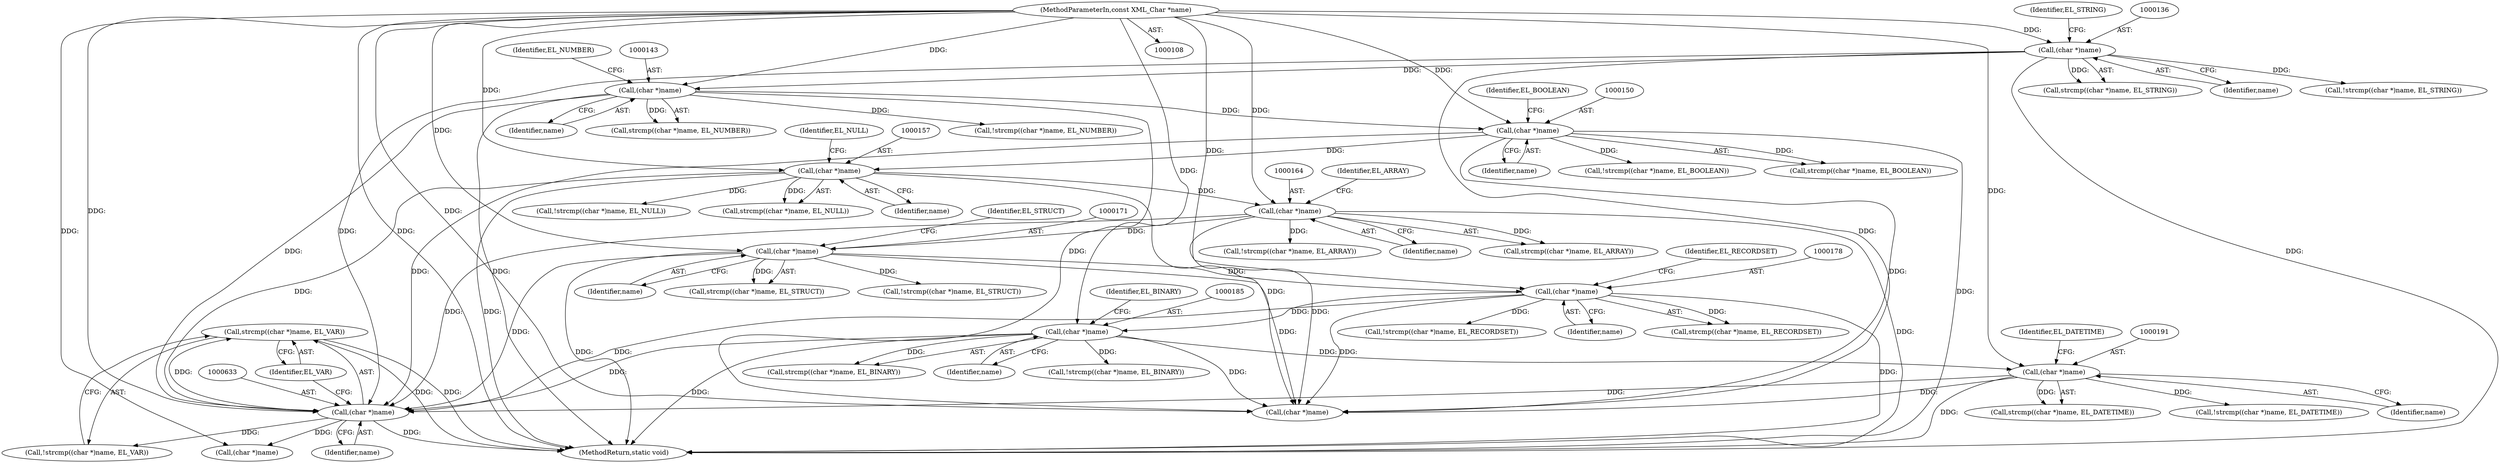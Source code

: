 digraph "0_php-src_8d2539fa0faf3f63e1d1e7635347c5b9e777d47b@API" {
"1000631" [label="(Call,strcmp((char *)name, EL_VAR))"];
"1000632" [label="(Call,(char *)name)"];
"1000184" [label="(Call,(char *)name)"];
"1000177" [label="(Call,(char *)name)"];
"1000170" [label="(Call,(char *)name)"];
"1000163" [label="(Call,(char *)name)"];
"1000156" [label="(Call,(char *)name)"];
"1000149" [label="(Call,(char *)name)"];
"1000142" [label="(Call,(char *)name)"];
"1000135" [label="(Call,(char *)name)"];
"1000110" [label="(MethodParameterIn,const XML_Char *name)"];
"1000190" [label="(Call,(char *)name)"];
"1000175" [label="(Call,!strcmp((char *)name, EL_RECORDSET))"];
"1000154" [label="(Call,!strcmp((char *)name, EL_NULL))"];
"1000180" [label="(Identifier,EL_RECORDSET)"];
"1000141" [label="(Call,strcmp((char *)name, EL_NUMBER))"];
"1000162" [label="(Call,strcmp((char *)name, EL_ARRAY))"];
"1000142" [label="(Call,(char *)name)"];
"1000138" [label="(Identifier,EL_STRING)"];
"1000140" [label="(Call,!strcmp((char *)name, EL_NUMBER))"];
"1000183" [label="(Call,strcmp((char *)name, EL_BINARY))"];
"1000110" [label="(MethodParameterIn,const XML_Char *name)"];
"1000156" [label="(Call,(char *)name)"];
"1000168" [label="(Call,!strcmp((char *)name, EL_STRUCT))"];
"1000634" [label="(Identifier,name)"];
"1000163" [label="(Call,(char *)name)"];
"1000173" [label="(Identifier,EL_STRUCT)"];
"1000186" [label="(Identifier,name)"];
"1000155" [label="(Call,strcmp((char *)name, EL_NULL))"];
"1000170" [label="(Call,(char *)name)"];
"1000161" [label="(Call,!strcmp((char *)name, EL_ARRAY))"];
"1000135" [label="(Call,(char *)name)"];
"1000176" [label="(Call,strcmp((char *)name, EL_RECORDSET))"];
"1000177" [label="(Call,(char *)name)"];
"1000630" [label="(Call,!strcmp((char *)name, EL_VAR))"];
"1000151" [label="(Identifier,name)"];
"1000192" [label="(Identifier,name)"];
"1000671" [label="(MethodReturn,static void)"];
"1000233" [label="(Call,(char *)name)"];
"1000147" [label="(Call,!strcmp((char *)name, EL_BOOLEAN))"];
"1000169" [label="(Call,strcmp((char *)name, EL_STRUCT))"];
"1000632" [label="(Call,(char *)name)"];
"1000165" [label="(Identifier,name)"];
"1000133" [label="(Call,!strcmp((char *)name, EL_STRING))"];
"1000134" [label="(Call,strcmp((char *)name, EL_STRING))"];
"1000149" [label="(Call,(char *)name)"];
"1000145" [label="(Identifier,EL_NUMBER)"];
"1000184" [label="(Call,(char *)name)"];
"1000193" [label="(Identifier,EL_DATETIME)"];
"1000187" [label="(Identifier,EL_BINARY)"];
"1000152" [label="(Identifier,EL_BOOLEAN)"];
"1000189" [label="(Call,strcmp((char *)name, EL_DATETIME))"];
"1000158" [label="(Identifier,name)"];
"1000137" [label="(Identifier,name)"];
"1000653" [label="(Call,(char *)name)"];
"1000148" [label="(Call,strcmp((char *)name, EL_BOOLEAN))"];
"1000188" [label="(Call,!strcmp((char *)name, EL_DATETIME))"];
"1000166" [label="(Identifier,EL_ARRAY)"];
"1000159" [label="(Identifier,EL_NULL)"];
"1000631" [label="(Call,strcmp((char *)name, EL_VAR))"];
"1000182" [label="(Call,!strcmp((char *)name, EL_BINARY))"];
"1000179" [label="(Identifier,name)"];
"1000190" [label="(Call,(char *)name)"];
"1000635" [label="(Identifier,EL_VAR)"];
"1000172" [label="(Identifier,name)"];
"1000144" [label="(Identifier,name)"];
"1000631" -> "1000630"  [label="AST: "];
"1000631" -> "1000635"  [label="CFG: "];
"1000632" -> "1000631"  [label="AST: "];
"1000635" -> "1000631"  [label="AST: "];
"1000630" -> "1000631"  [label="CFG: "];
"1000631" -> "1000671"  [label="DDG: "];
"1000631" -> "1000671"  [label="DDG: "];
"1000632" -> "1000631"  [label="DDG: "];
"1000632" -> "1000634"  [label="CFG: "];
"1000633" -> "1000632"  [label="AST: "];
"1000634" -> "1000632"  [label="AST: "];
"1000635" -> "1000632"  [label="CFG: "];
"1000632" -> "1000671"  [label="DDG: "];
"1000632" -> "1000630"  [label="DDG: "];
"1000184" -> "1000632"  [label="DDG: "];
"1000170" -> "1000632"  [label="DDG: "];
"1000149" -> "1000632"  [label="DDG: "];
"1000177" -> "1000632"  [label="DDG: "];
"1000190" -> "1000632"  [label="DDG: "];
"1000135" -> "1000632"  [label="DDG: "];
"1000163" -> "1000632"  [label="DDG: "];
"1000156" -> "1000632"  [label="DDG: "];
"1000142" -> "1000632"  [label="DDG: "];
"1000110" -> "1000632"  [label="DDG: "];
"1000632" -> "1000653"  [label="DDG: "];
"1000184" -> "1000183"  [label="AST: "];
"1000184" -> "1000186"  [label="CFG: "];
"1000185" -> "1000184"  [label="AST: "];
"1000186" -> "1000184"  [label="AST: "];
"1000187" -> "1000184"  [label="CFG: "];
"1000184" -> "1000671"  [label="DDG: "];
"1000184" -> "1000182"  [label="DDG: "];
"1000184" -> "1000183"  [label="DDG: "];
"1000177" -> "1000184"  [label="DDG: "];
"1000110" -> "1000184"  [label="DDG: "];
"1000184" -> "1000190"  [label="DDG: "];
"1000184" -> "1000233"  [label="DDG: "];
"1000177" -> "1000176"  [label="AST: "];
"1000177" -> "1000179"  [label="CFG: "];
"1000178" -> "1000177"  [label="AST: "];
"1000179" -> "1000177"  [label="AST: "];
"1000180" -> "1000177"  [label="CFG: "];
"1000177" -> "1000671"  [label="DDG: "];
"1000177" -> "1000175"  [label="DDG: "];
"1000177" -> "1000176"  [label="DDG: "];
"1000170" -> "1000177"  [label="DDG: "];
"1000110" -> "1000177"  [label="DDG: "];
"1000177" -> "1000233"  [label="DDG: "];
"1000170" -> "1000169"  [label="AST: "];
"1000170" -> "1000172"  [label="CFG: "];
"1000171" -> "1000170"  [label="AST: "];
"1000172" -> "1000170"  [label="AST: "];
"1000173" -> "1000170"  [label="CFG: "];
"1000170" -> "1000671"  [label="DDG: "];
"1000170" -> "1000168"  [label="DDG: "];
"1000170" -> "1000169"  [label="DDG: "];
"1000163" -> "1000170"  [label="DDG: "];
"1000110" -> "1000170"  [label="DDG: "];
"1000170" -> "1000233"  [label="DDG: "];
"1000163" -> "1000162"  [label="AST: "];
"1000163" -> "1000165"  [label="CFG: "];
"1000164" -> "1000163"  [label="AST: "];
"1000165" -> "1000163"  [label="AST: "];
"1000166" -> "1000163"  [label="CFG: "];
"1000163" -> "1000671"  [label="DDG: "];
"1000163" -> "1000161"  [label="DDG: "];
"1000163" -> "1000162"  [label="DDG: "];
"1000156" -> "1000163"  [label="DDG: "];
"1000110" -> "1000163"  [label="DDG: "];
"1000163" -> "1000233"  [label="DDG: "];
"1000156" -> "1000155"  [label="AST: "];
"1000156" -> "1000158"  [label="CFG: "];
"1000157" -> "1000156"  [label="AST: "];
"1000158" -> "1000156"  [label="AST: "];
"1000159" -> "1000156"  [label="CFG: "];
"1000156" -> "1000671"  [label="DDG: "];
"1000156" -> "1000154"  [label="DDG: "];
"1000156" -> "1000155"  [label="DDG: "];
"1000149" -> "1000156"  [label="DDG: "];
"1000110" -> "1000156"  [label="DDG: "];
"1000156" -> "1000233"  [label="DDG: "];
"1000149" -> "1000148"  [label="AST: "];
"1000149" -> "1000151"  [label="CFG: "];
"1000150" -> "1000149"  [label="AST: "];
"1000151" -> "1000149"  [label="AST: "];
"1000152" -> "1000149"  [label="CFG: "];
"1000149" -> "1000671"  [label="DDG: "];
"1000149" -> "1000147"  [label="DDG: "];
"1000149" -> "1000148"  [label="DDG: "];
"1000142" -> "1000149"  [label="DDG: "];
"1000110" -> "1000149"  [label="DDG: "];
"1000149" -> "1000233"  [label="DDG: "];
"1000142" -> "1000141"  [label="AST: "];
"1000142" -> "1000144"  [label="CFG: "];
"1000143" -> "1000142"  [label="AST: "];
"1000144" -> "1000142"  [label="AST: "];
"1000145" -> "1000142"  [label="CFG: "];
"1000142" -> "1000671"  [label="DDG: "];
"1000142" -> "1000140"  [label="DDG: "];
"1000142" -> "1000141"  [label="DDG: "];
"1000135" -> "1000142"  [label="DDG: "];
"1000110" -> "1000142"  [label="DDG: "];
"1000142" -> "1000233"  [label="DDG: "];
"1000135" -> "1000134"  [label="AST: "];
"1000135" -> "1000137"  [label="CFG: "];
"1000136" -> "1000135"  [label="AST: "];
"1000137" -> "1000135"  [label="AST: "];
"1000138" -> "1000135"  [label="CFG: "];
"1000135" -> "1000671"  [label="DDG: "];
"1000135" -> "1000133"  [label="DDG: "];
"1000135" -> "1000134"  [label="DDG: "];
"1000110" -> "1000135"  [label="DDG: "];
"1000135" -> "1000233"  [label="DDG: "];
"1000110" -> "1000108"  [label="AST: "];
"1000110" -> "1000671"  [label="DDG: "];
"1000110" -> "1000190"  [label="DDG: "];
"1000110" -> "1000233"  [label="DDG: "];
"1000110" -> "1000653"  [label="DDG: "];
"1000190" -> "1000189"  [label="AST: "];
"1000190" -> "1000192"  [label="CFG: "];
"1000191" -> "1000190"  [label="AST: "];
"1000192" -> "1000190"  [label="AST: "];
"1000193" -> "1000190"  [label="CFG: "];
"1000190" -> "1000671"  [label="DDG: "];
"1000190" -> "1000188"  [label="DDG: "];
"1000190" -> "1000189"  [label="DDG: "];
"1000190" -> "1000233"  [label="DDG: "];
}
